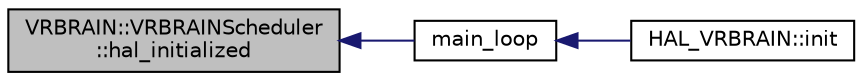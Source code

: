 digraph "VRBRAIN::VRBRAINScheduler::hal_initialized"
{
 // INTERACTIVE_SVG=YES
  edge [fontname="Helvetica",fontsize="10",labelfontname="Helvetica",labelfontsize="10"];
  node [fontname="Helvetica",fontsize="10",shape=record];
  rankdir="LR";
  Node1 [label="VRBRAIN::VRBRAINScheduler\l::hal_initialized",height=0.2,width=0.4,color="black", fillcolor="grey75", style="filled" fontcolor="black"];
  Node1 -> Node2 [dir="back",color="midnightblue",fontsize="10",style="solid",fontname="Helvetica"];
  Node2 [label="main_loop",height=0.2,width=0.4,color="black", fillcolor="white", style="filled",URL="$HAL__VRBRAIN__Class_8cpp.html#a9bd6e6ad19a651d2c83ab3edb8d51924"];
  Node2 -> Node3 [dir="back",color="midnightblue",fontsize="10",style="solid",fontname="Helvetica"];
  Node3 [label="HAL_VRBRAIN::init",height=0.2,width=0.4,color="black", fillcolor="white", style="filled",URL="$classHAL__VRBRAIN.html#a461178b9aab69a1021468584fa460f46"];
}
